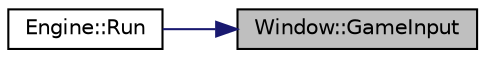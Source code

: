digraph "Window::GameInput"
{
 // LATEX_PDF_SIZE
  edge [fontname="Helvetica",fontsize="10",labelfontname="Helvetica",labelfontsize="10"];
  node [fontname="Helvetica",fontsize="10",shape=record];
  rankdir="RL";
  Node1 [label="Window::GameInput",height=0.2,width=0.4,color="black", fillcolor="grey75", style="filled", fontcolor="black",tooltip="Holds the game input logic for the keyboard, uses the input variable to set the actual keys."];
  Node1 -> Node2 [dir="back",color="midnightblue",fontsize="10",style="solid",fontname="Helvetica"];
  Node2 [label="Engine::Run",height=0.2,width=0.4,color="black", fillcolor="white", style="filled",URL="$class_engine.html#af4c789fb939a0870426c698a5124a0ee",tooltip="Runs the game loop."];
}
